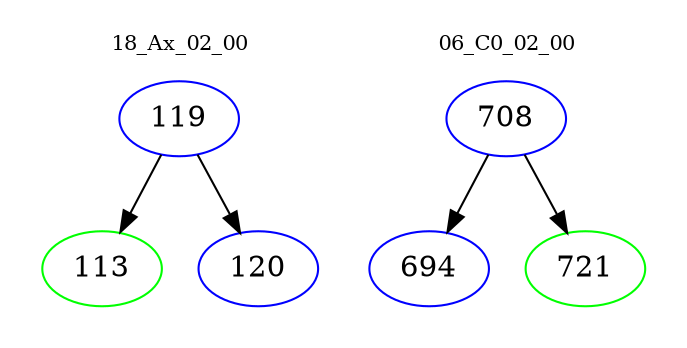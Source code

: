 digraph{
subgraph cluster_0 {
color = white
label = "18_Ax_02_00";
fontsize=10;
T0_119 [label="119", color="blue"]
T0_119 -> T0_113 [color="black"]
T0_113 [label="113", color="green"]
T0_119 -> T0_120 [color="black"]
T0_120 [label="120", color="blue"]
}
subgraph cluster_1 {
color = white
label = "06_C0_02_00";
fontsize=10;
T1_708 [label="708", color="blue"]
T1_708 -> T1_694 [color="black"]
T1_694 [label="694", color="blue"]
T1_708 -> T1_721 [color="black"]
T1_721 [label="721", color="green"]
}
}
